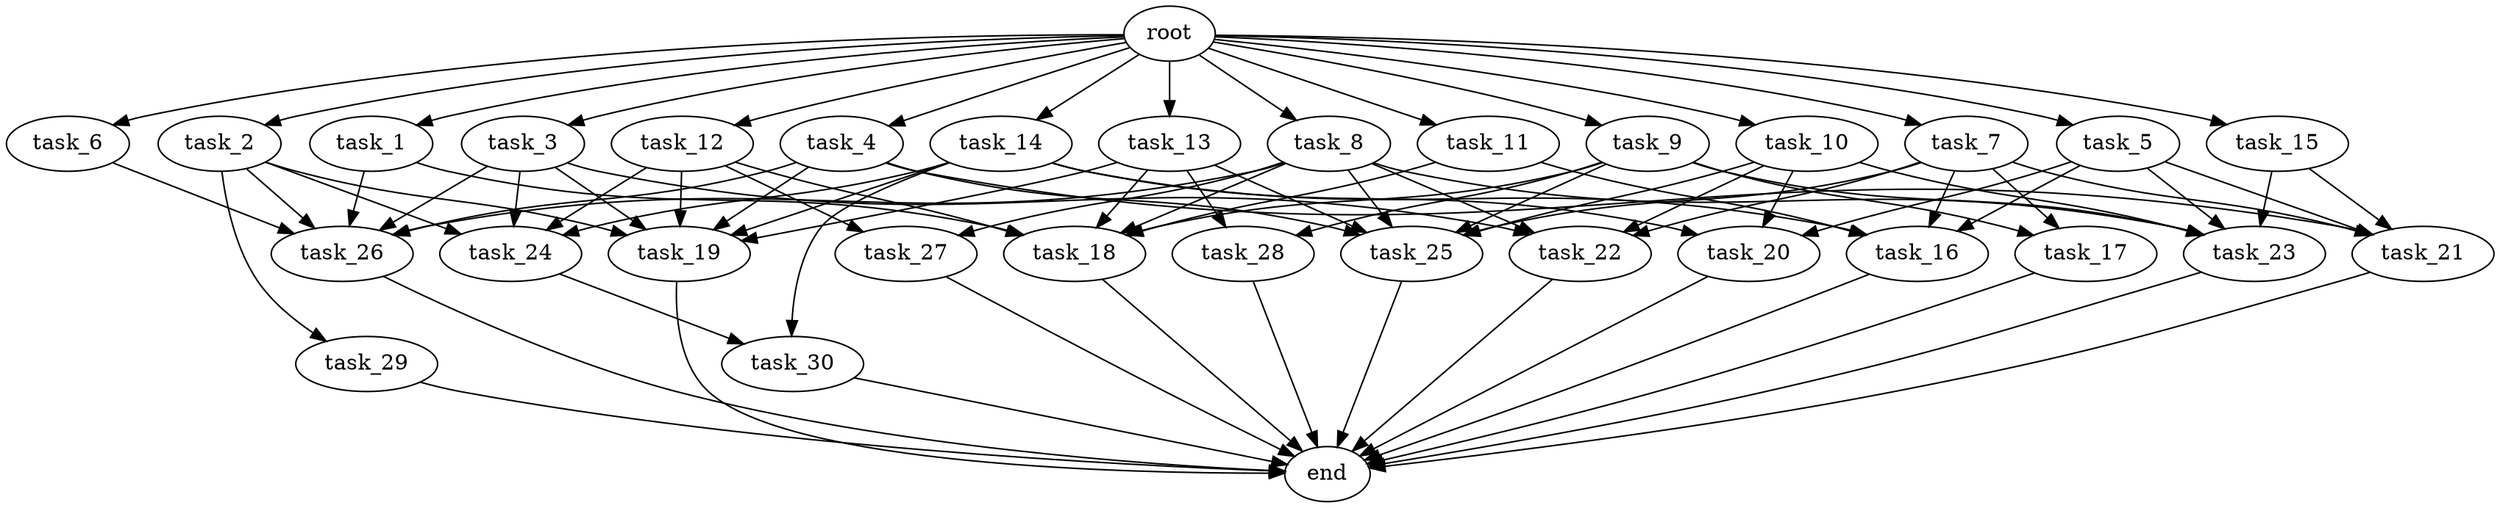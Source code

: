 digraph G {
  root [size="0.000000e+00"];
  task_1 [size="9.415146e+10"];
  task_2 [size="1.760263e+10"];
  task_3 [size="5.479838e+10"];
  task_4 [size="9.420219e+10"];
  task_5 [size="8.949325e+10"];
  task_6 [size="2.363216e+10"];
  task_7 [size="8.077480e+10"];
  task_8 [size="1.954655e+10"];
  task_9 [size="7.125578e+10"];
  task_10 [size="6.747536e+09"];
  task_11 [size="1.016002e+10"];
  task_12 [size="8.173080e+10"];
  task_13 [size="1.788127e+10"];
  task_14 [size="1.242249e+10"];
  task_15 [size="4.625909e+10"];
  task_16 [size="7.608842e+10"];
  task_17 [size="7.232362e+10"];
  task_18 [size="1.528033e+10"];
  task_19 [size="9.321569e+10"];
  task_20 [size="2.457220e+10"];
  task_21 [size="8.845618e+08"];
  task_22 [size="8.554218e+10"];
  task_23 [size="7.663730e+10"];
  task_24 [size="5.132946e+10"];
  task_25 [size="2.081589e+09"];
  task_26 [size="5.045593e+10"];
  task_27 [size="5.694439e+09"];
  task_28 [size="1.350356e+10"];
  task_29 [size="4.843963e+09"];
  task_30 [size="1.559938e+10"];
  end [size="0.000000e+00"];

  root -> task_1 [size="1.000000e-12"];
  root -> task_2 [size="1.000000e-12"];
  root -> task_3 [size="1.000000e-12"];
  root -> task_4 [size="1.000000e-12"];
  root -> task_5 [size="1.000000e-12"];
  root -> task_6 [size="1.000000e-12"];
  root -> task_7 [size="1.000000e-12"];
  root -> task_8 [size="1.000000e-12"];
  root -> task_9 [size="1.000000e-12"];
  root -> task_10 [size="1.000000e-12"];
  root -> task_11 [size="1.000000e-12"];
  root -> task_12 [size="1.000000e-12"];
  root -> task_13 [size="1.000000e-12"];
  root -> task_14 [size="1.000000e-12"];
  root -> task_15 [size="1.000000e-12"];
  task_1 -> task_18 [size="2.546722e+07"];
  task_1 -> task_26 [size="8.409322e+07"];
  task_2 -> task_19 [size="1.553595e+08"];
  task_2 -> task_24 [size="1.283236e+08"];
  task_2 -> task_26 [size="8.409322e+07"];
  task_2 -> task_29 [size="4.843963e+07"];
  task_3 -> task_19 [size="1.553595e+08"];
  task_3 -> task_22 [size="2.138554e+08"];
  task_3 -> task_24 [size="1.283236e+08"];
  task_3 -> task_26 [size="8.409322e+07"];
  task_4 -> task_19 [size="1.553595e+08"];
  task_4 -> task_21 [size="2.211404e+06"];
  task_4 -> task_25 [size="3.469315e+06"];
  task_4 -> task_26 [size="8.409322e+07"];
  task_5 -> task_16 [size="1.902210e+08"];
  task_5 -> task_20 [size="8.190733e+07"];
  task_5 -> task_21 [size="2.211404e+06"];
  task_5 -> task_23 [size="1.532746e+08"];
  task_6 -> task_26 [size="8.409322e+07"];
  task_7 -> task_16 [size="1.902210e+08"];
  task_7 -> task_17 [size="3.616181e+08"];
  task_7 -> task_21 [size="2.211404e+06"];
  task_7 -> task_22 [size="2.138554e+08"];
  task_7 -> task_25 [size="3.469315e+06"];
  task_8 -> task_18 [size="2.546722e+07"];
  task_8 -> task_22 [size="2.138554e+08"];
  task_8 -> task_23 [size="1.532746e+08"];
  task_8 -> task_25 [size="3.469315e+06"];
  task_8 -> task_26 [size="8.409322e+07"];
  task_8 -> task_27 [size="2.847219e+07"];
  task_9 -> task_17 [size="3.616181e+08"];
  task_9 -> task_18 [size="2.546722e+07"];
  task_9 -> task_23 [size="1.532746e+08"];
  task_9 -> task_25 [size="3.469315e+06"];
  task_9 -> task_28 [size="6.751780e+07"];
  task_10 -> task_20 [size="8.190733e+07"];
  task_10 -> task_22 [size="2.138554e+08"];
  task_10 -> task_23 [size="1.532746e+08"];
  task_10 -> task_25 [size="3.469315e+06"];
  task_11 -> task_16 [size="1.902210e+08"];
  task_11 -> task_18 [size="2.546722e+07"];
  task_12 -> task_18 [size="2.546722e+07"];
  task_12 -> task_19 [size="1.553595e+08"];
  task_12 -> task_24 [size="1.283236e+08"];
  task_12 -> task_27 [size="2.847219e+07"];
  task_13 -> task_18 [size="2.546722e+07"];
  task_13 -> task_19 [size="1.553595e+08"];
  task_13 -> task_25 [size="3.469315e+06"];
  task_13 -> task_28 [size="6.751780e+07"];
  task_14 -> task_16 [size="1.902210e+08"];
  task_14 -> task_19 [size="1.553595e+08"];
  task_14 -> task_20 [size="8.190733e+07"];
  task_14 -> task_24 [size="1.283236e+08"];
  task_14 -> task_30 [size="7.799691e+07"];
  task_15 -> task_21 [size="2.211404e+06"];
  task_15 -> task_23 [size="1.532746e+08"];
  task_16 -> end [size="1.000000e-12"];
  task_17 -> end [size="1.000000e-12"];
  task_18 -> end [size="1.000000e-12"];
  task_19 -> end [size="1.000000e-12"];
  task_20 -> end [size="1.000000e-12"];
  task_21 -> end [size="1.000000e-12"];
  task_22 -> end [size="1.000000e-12"];
  task_23 -> end [size="1.000000e-12"];
  task_24 -> task_30 [size="7.799691e+07"];
  task_25 -> end [size="1.000000e-12"];
  task_26 -> end [size="1.000000e-12"];
  task_27 -> end [size="1.000000e-12"];
  task_28 -> end [size="1.000000e-12"];
  task_29 -> end [size="1.000000e-12"];
  task_30 -> end [size="1.000000e-12"];
}
